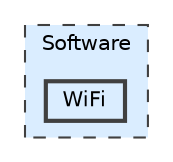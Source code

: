 digraph "Software/WiFi"
{
 // LATEX_PDF_SIZE
  bgcolor="transparent";
  edge [fontname=Helvetica,fontsize=10,labelfontname=Helvetica,labelfontsize=10];
  node [fontname=Helvetica,fontsize=10,shape=box,height=0.2,width=0.4];
  compound=true
  subgraph clusterdir_4e9c05acfa2c3671b8618fcb95d57d96 {
    graph [ bgcolor="#daedff", pencolor="grey25", label="Software", fontname=Helvetica,fontsize=10 style="filled,dashed", URL="dir_4e9c05acfa2c3671b8618fcb95d57d96.html",tooltip=""]
  dir_8fc3b8e1bae4b15c73fc963c16c918f7 [label="WiFi", fillcolor="#daedff", color="grey25", style="filled,bold", URL="dir_8fc3b8e1bae4b15c73fc963c16c918f7.html",tooltip=""];
  }
}
